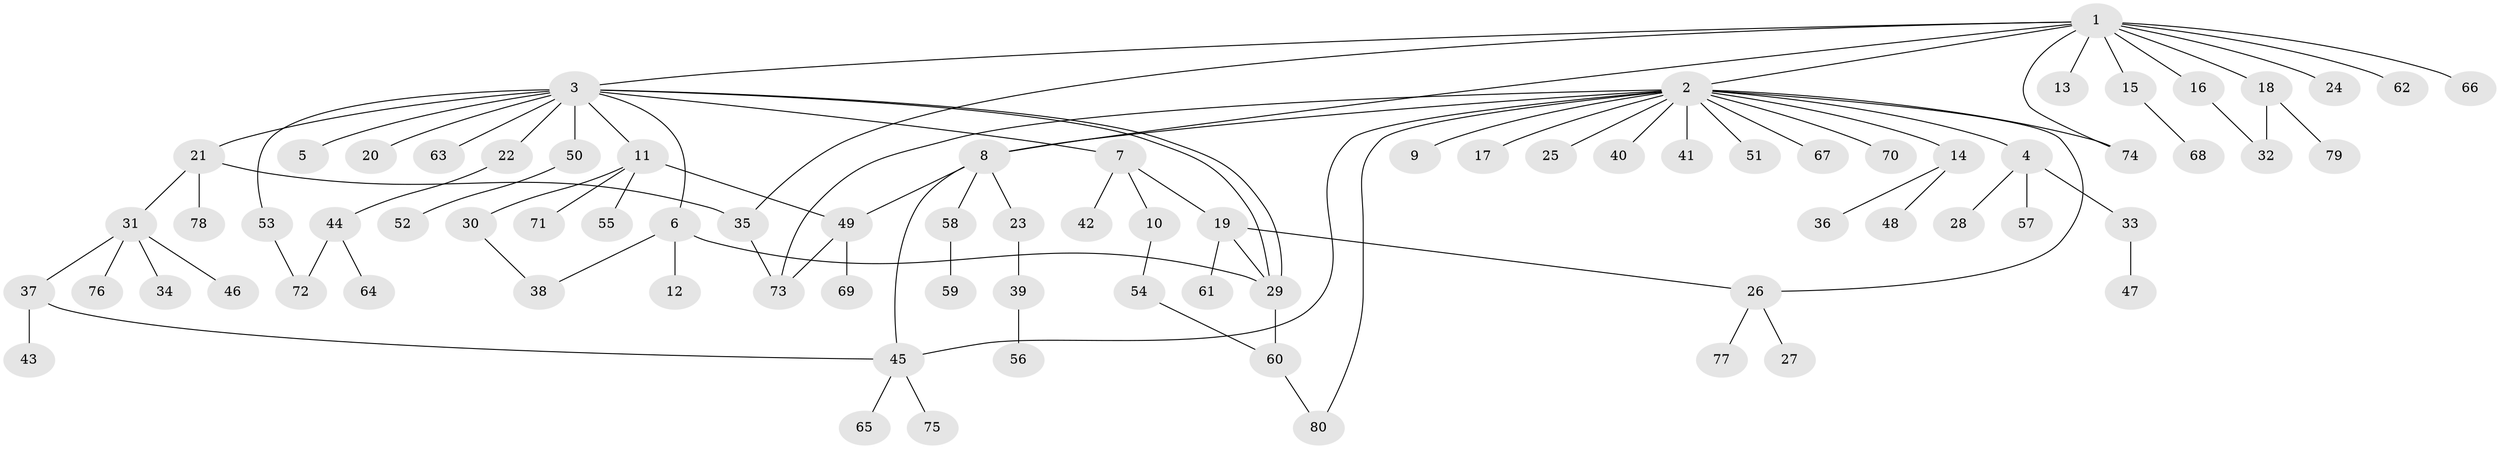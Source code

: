 // Generated by graph-tools (version 1.1) at 2025/49/03/09/25 03:49:47]
// undirected, 80 vertices, 96 edges
graph export_dot {
graph [start="1"]
  node [color=gray90,style=filled];
  1;
  2;
  3;
  4;
  5;
  6;
  7;
  8;
  9;
  10;
  11;
  12;
  13;
  14;
  15;
  16;
  17;
  18;
  19;
  20;
  21;
  22;
  23;
  24;
  25;
  26;
  27;
  28;
  29;
  30;
  31;
  32;
  33;
  34;
  35;
  36;
  37;
  38;
  39;
  40;
  41;
  42;
  43;
  44;
  45;
  46;
  47;
  48;
  49;
  50;
  51;
  52;
  53;
  54;
  55;
  56;
  57;
  58;
  59;
  60;
  61;
  62;
  63;
  64;
  65;
  66;
  67;
  68;
  69;
  70;
  71;
  72;
  73;
  74;
  75;
  76;
  77;
  78;
  79;
  80;
  1 -- 2;
  1 -- 3;
  1 -- 8;
  1 -- 13;
  1 -- 15;
  1 -- 16;
  1 -- 18;
  1 -- 24;
  1 -- 35;
  1 -- 62;
  1 -- 66;
  1 -- 74;
  2 -- 4;
  2 -- 8;
  2 -- 9;
  2 -- 14;
  2 -- 17;
  2 -- 25;
  2 -- 26;
  2 -- 40;
  2 -- 41;
  2 -- 45;
  2 -- 51;
  2 -- 67;
  2 -- 70;
  2 -- 73;
  2 -- 74;
  2 -- 80;
  3 -- 5;
  3 -- 6;
  3 -- 7;
  3 -- 11;
  3 -- 20;
  3 -- 21;
  3 -- 22;
  3 -- 29;
  3 -- 29;
  3 -- 50;
  3 -- 53;
  3 -- 63;
  4 -- 28;
  4 -- 33;
  4 -- 57;
  6 -- 12;
  6 -- 29;
  6 -- 38;
  7 -- 10;
  7 -- 19;
  7 -- 42;
  8 -- 23;
  8 -- 45;
  8 -- 49;
  8 -- 58;
  10 -- 54;
  11 -- 30;
  11 -- 49;
  11 -- 55;
  11 -- 71;
  14 -- 36;
  14 -- 48;
  15 -- 68;
  16 -- 32;
  18 -- 32;
  18 -- 79;
  19 -- 26;
  19 -- 29;
  19 -- 61;
  21 -- 31;
  21 -- 35;
  21 -- 78;
  22 -- 44;
  23 -- 39;
  26 -- 27;
  26 -- 77;
  29 -- 60;
  30 -- 38;
  31 -- 34;
  31 -- 37;
  31 -- 46;
  31 -- 76;
  33 -- 47;
  35 -- 73;
  37 -- 43;
  37 -- 45;
  39 -- 56;
  44 -- 64;
  44 -- 72;
  45 -- 65;
  45 -- 75;
  49 -- 69;
  49 -- 73;
  50 -- 52;
  53 -- 72;
  54 -- 60;
  58 -- 59;
  60 -- 80;
}
